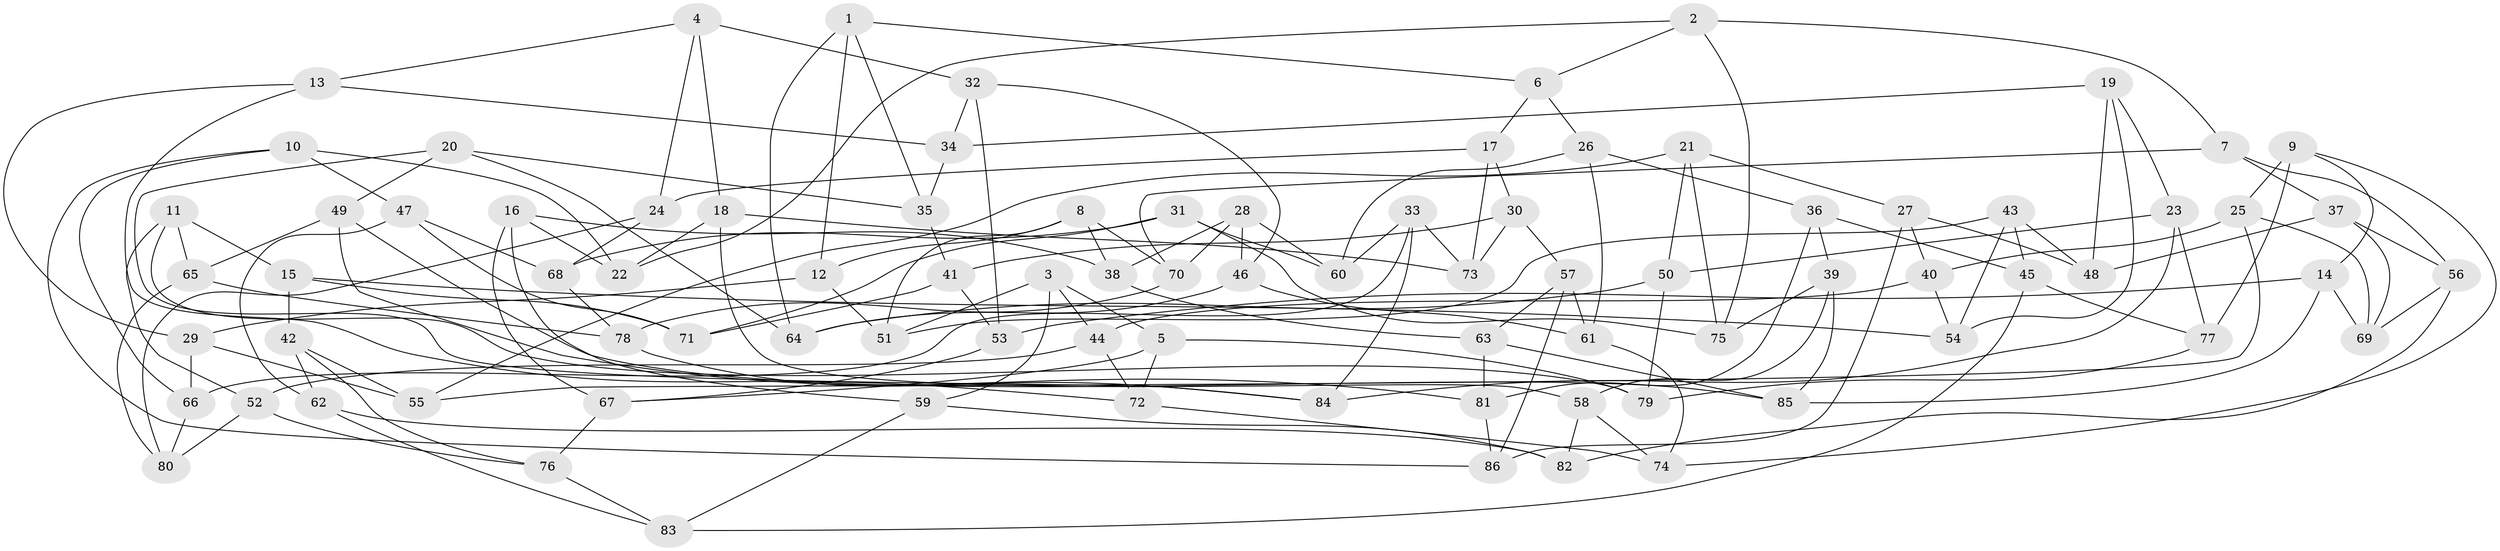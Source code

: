 // Generated by graph-tools (version 1.1) at 2025/02/03/09/25 03:02:57]
// undirected, 86 vertices, 172 edges
graph export_dot {
graph [start="1"]
  node [color=gray90,style=filled];
  1;
  2;
  3;
  4;
  5;
  6;
  7;
  8;
  9;
  10;
  11;
  12;
  13;
  14;
  15;
  16;
  17;
  18;
  19;
  20;
  21;
  22;
  23;
  24;
  25;
  26;
  27;
  28;
  29;
  30;
  31;
  32;
  33;
  34;
  35;
  36;
  37;
  38;
  39;
  40;
  41;
  42;
  43;
  44;
  45;
  46;
  47;
  48;
  49;
  50;
  51;
  52;
  53;
  54;
  55;
  56;
  57;
  58;
  59;
  60;
  61;
  62;
  63;
  64;
  65;
  66;
  67;
  68;
  69;
  70;
  71;
  72;
  73;
  74;
  75;
  76;
  77;
  78;
  79;
  80;
  81;
  82;
  83;
  84;
  85;
  86;
  1 -- 64;
  1 -- 6;
  1 -- 35;
  1 -- 12;
  2 -- 22;
  2 -- 6;
  2 -- 7;
  2 -- 75;
  3 -- 5;
  3 -- 51;
  3 -- 44;
  3 -- 59;
  4 -- 24;
  4 -- 13;
  4 -- 18;
  4 -- 32;
  5 -- 67;
  5 -- 79;
  5 -- 72;
  6 -- 17;
  6 -- 26;
  7 -- 56;
  7 -- 70;
  7 -- 37;
  8 -- 70;
  8 -- 12;
  8 -- 51;
  8 -- 38;
  9 -- 25;
  9 -- 14;
  9 -- 74;
  9 -- 77;
  10 -- 66;
  10 -- 22;
  10 -- 86;
  10 -- 47;
  11 -- 65;
  11 -- 79;
  11 -- 52;
  11 -- 15;
  12 -- 29;
  12 -- 51;
  13 -- 29;
  13 -- 34;
  13 -- 72;
  14 -- 69;
  14 -- 53;
  14 -- 85;
  15 -- 54;
  15 -- 42;
  15 -- 71;
  16 -- 22;
  16 -- 59;
  16 -- 38;
  16 -- 67;
  17 -- 24;
  17 -- 73;
  17 -- 30;
  18 -- 22;
  18 -- 73;
  18 -- 58;
  19 -- 48;
  19 -- 54;
  19 -- 23;
  19 -- 34;
  20 -- 35;
  20 -- 84;
  20 -- 64;
  20 -- 49;
  21 -- 55;
  21 -- 50;
  21 -- 27;
  21 -- 75;
  23 -- 50;
  23 -- 77;
  23 -- 84;
  24 -- 80;
  24 -- 68;
  25 -- 40;
  25 -- 69;
  25 -- 55;
  26 -- 60;
  26 -- 36;
  26 -- 61;
  27 -- 48;
  27 -- 40;
  27 -- 86;
  28 -- 70;
  28 -- 60;
  28 -- 46;
  28 -- 38;
  29 -- 55;
  29 -- 66;
  30 -- 41;
  30 -- 57;
  30 -- 73;
  31 -- 60;
  31 -- 71;
  31 -- 68;
  31 -- 75;
  32 -- 53;
  32 -- 34;
  32 -- 46;
  33 -- 73;
  33 -- 60;
  33 -- 66;
  33 -- 84;
  34 -- 35;
  35 -- 41;
  36 -- 45;
  36 -- 81;
  36 -- 39;
  37 -- 56;
  37 -- 48;
  37 -- 69;
  38 -- 63;
  39 -- 75;
  39 -- 58;
  39 -- 85;
  40 -- 44;
  40 -- 54;
  41 -- 53;
  41 -- 71;
  42 -- 76;
  42 -- 55;
  42 -- 62;
  43 -- 45;
  43 -- 54;
  43 -- 51;
  43 -- 48;
  44 -- 52;
  44 -- 72;
  45 -- 77;
  45 -- 83;
  46 -- 64;
  46 -- 61;
  47 -- 71;
  47 -- 68;
  47 -- 62;
  49 -- 81;
  49 -- 85;
  49 -- 65;
  50 -- 64;
  50 -- 79;
  52 -- 76;
  52 -- 80;
  53 -- 67;
  56 -- 82;
  56 -- 69;
  57 -- 86;
  57 -- 63;
  57 -- 61;
  58 -- 74;
  58 -- 82;
  59 -- 83;
  59 -- 82;
  61 -- 74;
  62 -- 82;
  62 -- 83;
  63 -- 85;
  63 -- 81;
  65 -- 78;
  65 -- 80;
  66 -- 80;
  67 -- 76;
  68 -- 78;
  70 -- 78;
  72 -- 74;
  76 -- 83;
  77 -- 79;
  78 -- 84;
  81 -- 86;
}
